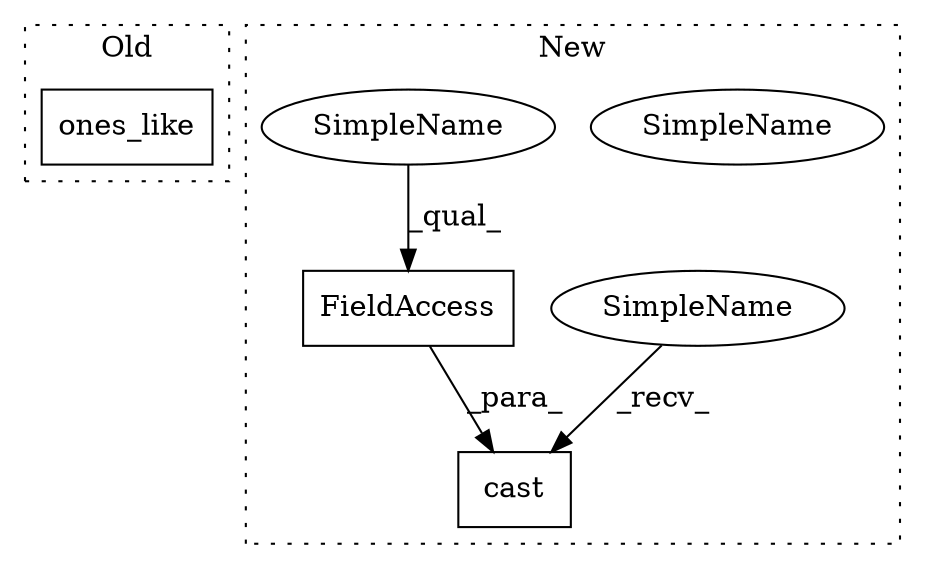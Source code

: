 digraph G {
subgraph cluster0 {
1 [label="ones_like" a="32" s="26072,26088" l="10,1" shape="box"];
label = "Old";
style="dotted";
}
subgraph cluster1 {
2 [label="SimpleName" a="42" s="26098" l="10" shape="ellipse"];
3 [label="cast" a="32" s="26109,26137" l="5,1" shape="box"];
4 [label="FieldAccess" a="22" s="26119" l="18" shape="box"];
5 [label="SimpleName" a="42" s="26098" l="10" shape="ellipse"];
6 [label="SimpleName" a="42" s="26119" l="10" shape="ellipse"];
label = "New";
style="dotted";
}
4 -> 3 [label="_para_"];
5 -> 3 [label="_recv_"];
6 -> 4 [label="_qual_"];
}